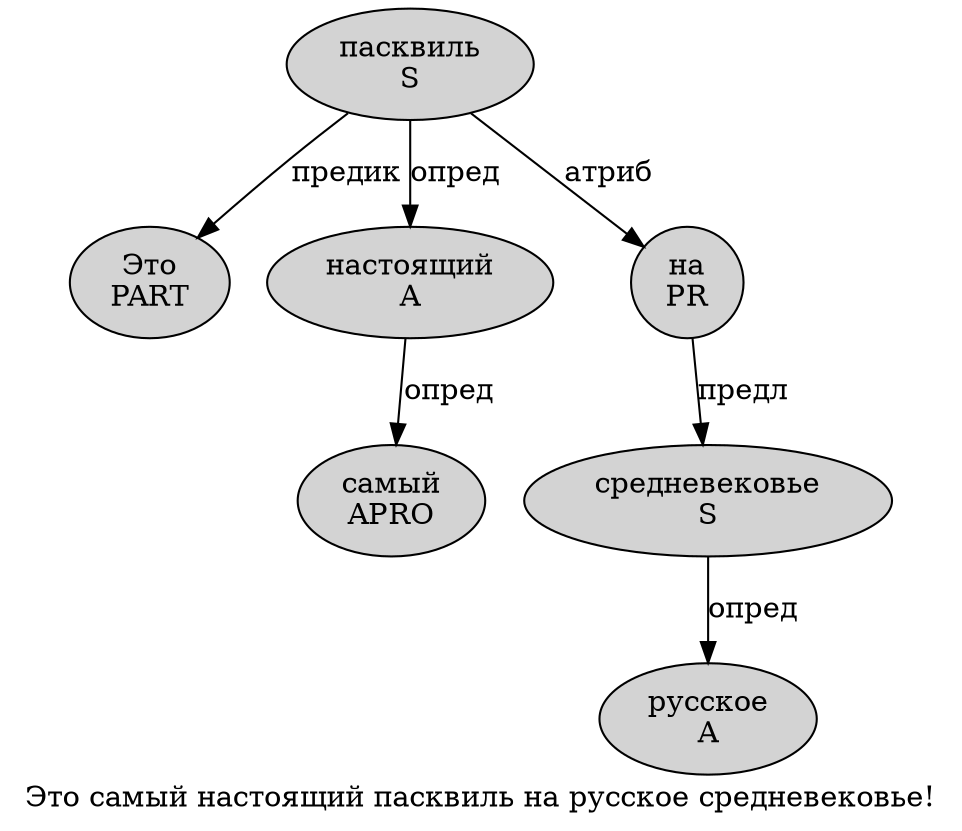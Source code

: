 digraph SENTENCE_2521 {
	graph [label="Это самый настоящий пасквиль на русское средневековье!"]
	node [style=filled]
		0 [label="Это
PART" color="" fillcolor=lightgray penwidth=1 shape=ellipse]
		1 [label="самый
APRO" color="" fillcolor=lightgray penwidth=1 shape=ellipse]
		2 [label="настоящий
A" color="" fillcolor=lightgray penwidth=1 shape=ellipse]
		3 [label="пасквиль
S" color="" fillcolor=lightgray penwidth=1 shape=ellipse]
		4 [label="на
PR" color="" fillcolor=lightgray penwidth=1 shape=ellipse]
		5 [label="русское
A" color="" fillcolor=lightgray penwidth=1 shape=ellipse]
		6 [label="средневековье
S" color="" fillcolor=lightgray penwidth=1 shape=ellipse]
			2 -> 1 [label="опред"]
			4 -> 6 [label="предл"]
			6 -> 5 [label="опред"]
			3 -> 0 [label="предик"]
			3 -> 2 [label="опред"]
			3 -> 4 [label="атриб"]
}